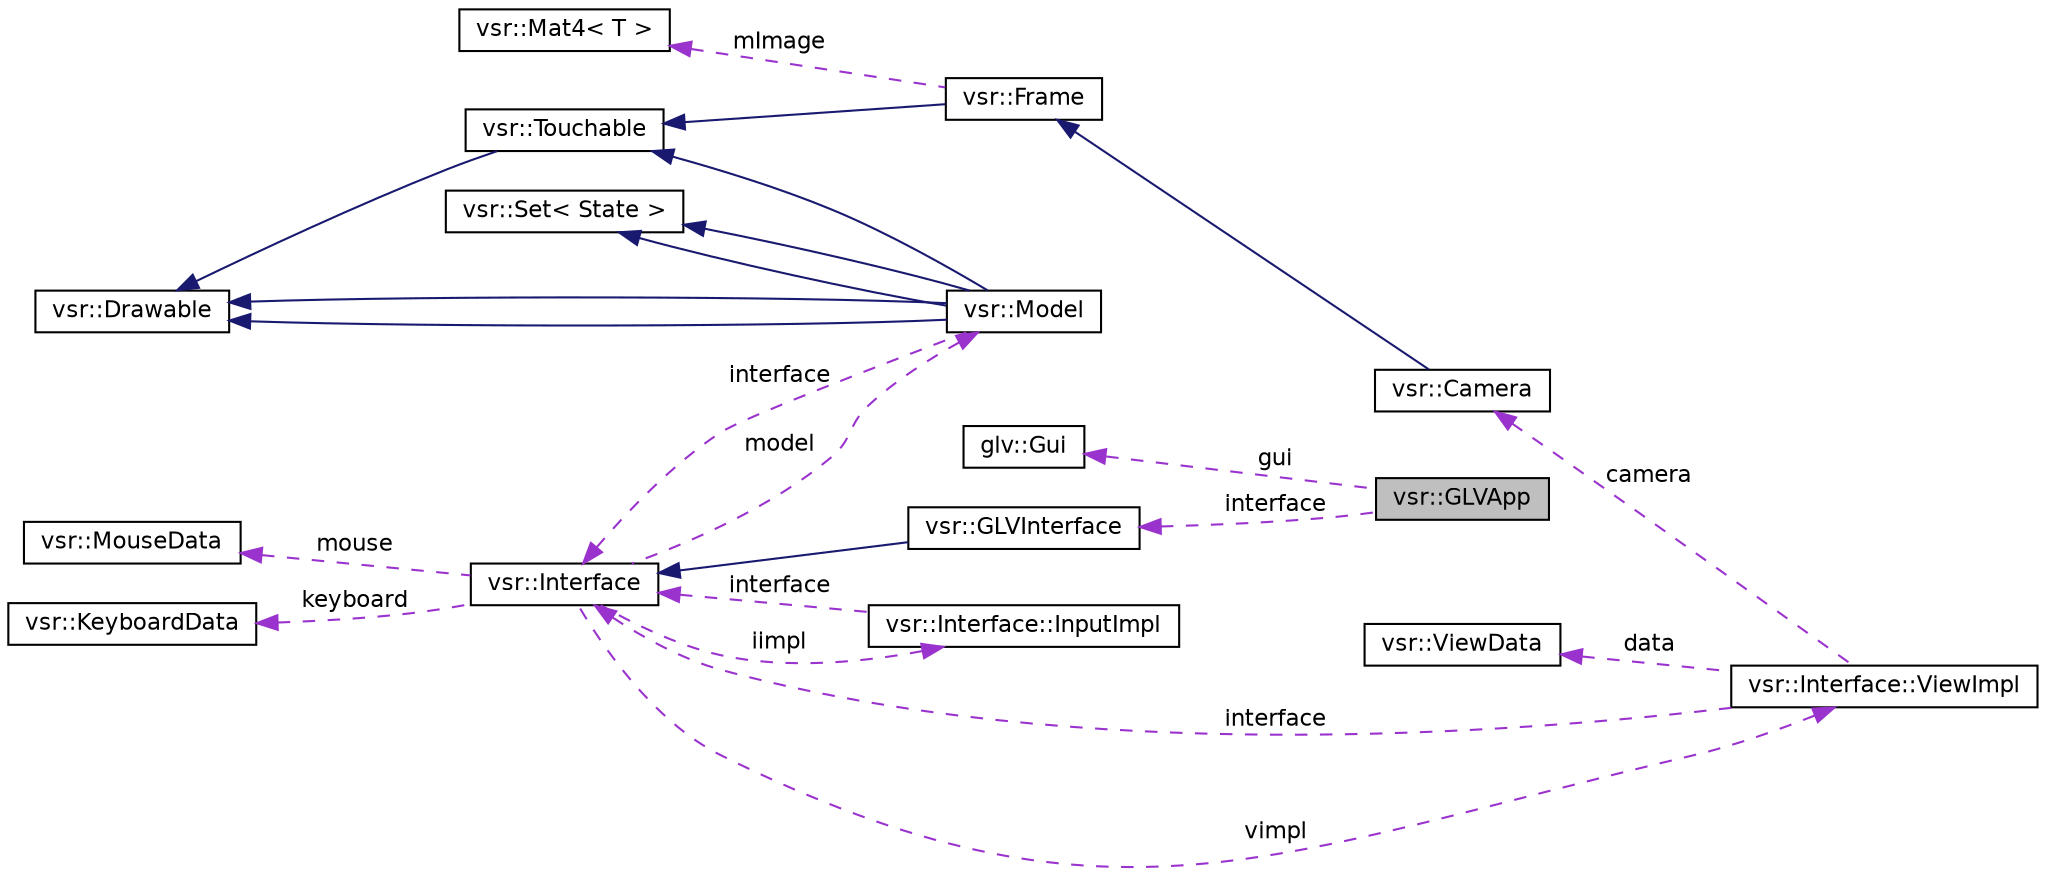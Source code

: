digraph G
{
  edge [fontname="Helvetica",fontsize="11",labelfontname="Helvetica",labelfontsize="11"];
  node [fontname="Helvetica",fontsize="11",shape=record];
  rankdir="LR";
  Node1 [label="vsr::GLVApp",height=0.2,width=0.4,color="black", fillcolor="grey75", style="filled" fontcolor="black"];
  Node2 -> Node1 [dir="back",color="darkorchid3",fontsize="11",style="dashed",label=" gui" ,fontname="Helvetica"];
  Node2 [label="glv::Gui",height=0.2,width=0.4,color="black", fillcolor="white", style="filled",URL="$classglv_1_1_gui.html"];
  Node3 -> Node1 [dir="back",color="darkorchid3",fontsize="11",style="dashed",label=" interface" ,fontname="Helvetica"];
  Node3 [label="vsr::GLVInterface",height=0.2,width=0.4,color="black", fillcolor="white", style="filled",URL="$classvsr_1_1_g_l_v_interface.html"];
  Node4 -> Node3 [dir="back",color="midnightblue",fontsize="11",style="solid",fontname="Helvetica"];
  Node4 [label="vsr::Interface",height=0.2,width=0.4,color="black", fillcolor="white", style="filled",URL="$classvsr_1_1_interface.html"];
  Node5 -> Node4 [dir="back",color="darkorchid3",fontsize="11",style="dashed",label=" iimpl" ,fontname="Helvetica"];
  Node5 [label="vsr::Interface::InputImpl",height=0.2,width=0.4,color="black", fillcolor="white", style="filled",URL="$structvsr_1_1_interface_1_1_input_impl.html"];
  Node4 -> Node5 [dir="back",color="darkorchid3",fontsize="11",style="dashed",label=" interface" ,fontname="Helvetica"];
  Node6 -> Node4 [dir="back",color="darkorchid3",fontsize="11",style="dashed",label=" mouse" ,fontname="Helvetica"];
  Node6 [label="vsr::MouseData",height=0.2,width=0.4,color="black", fillcolor="white", style="filled",URL="$structvsr_1_1_mouse_data.html"];
  Node7 -> Node4 [dir="back",color="darkorchid3",fontsize="11",style="dashed",label=" keyboard" ,fontname="Helvetica"];
  Node7 [label="vsr::KeyboardData",height=0.2,width=0.4,color="black", fillcolor="white", style="filled",URL="$structvsr_1_1_keyboard_data.html"];
  Node8 -> Node4 [dir="back",color="darkorchid3",fontsize="11",style="dashed",label=" model" ,fontname="Helvetica"];
  Node8 [label="vsr::Model",height=0.2,width=0.4,color="black", fillcolor="white", style="filled",URL="$classvsr_1_1_model.html"];
  Node9 -> Node8 [dir="back",color="midnightblue",fontsize="11",style="solid",fontname="Helvetica"];
  Node9 [label="vsr::Set\< State \>",height=0.2,width=0.4,color="black", fillcolor="white", style="filled",URL="$classvsr_1_1_set.html"];
  Node10 -> Node8 [dir="back",color="midnightblue",fontsize="11",style="solid",fontname="Helvetica"];
  Node10 [label="vsr::Drawable",height=0.2,width=0.4,color="black", fillcolor="white", style="filled",URL="$classvsr_1_1_drawable.html"];
  Node9 -> Node8 [dir="back",color="midnightblue",fontsize="11",style="solid",fontname="Helvetica"];
  Node10 -> Node8 [dir="back",color="midnightblue",fontsize="11",style="solid",fontname="Helvetica"];
  Node11 -> Node8 [dir="back",color="midnightblue",fontsize="11",style="solid",fontname="Helvetica"];
  Node11 [label="vsr::Touchable",height=0.2,width=0.4,color="black", fillcolor="white", style="filled",URL="$classvsr_1_1_touchable.html"];
  Node10 -> Node11 [dir="back",color="midnightblue",fontsize="11",style="solid",fontname="Helvetica"];
  Node4 -> Node8 [dir="back",color="darkorchid3",fontsize="11",style="dashed",label=" interface" ,fontname="Helvetica"];
  Node12 -> Node4 [dir="back",color="darkorchid3",fontsize="11",style="dashed",label=" vimpl" ,fontname="Helvetica"];
  Node12 [label="vsr::Interface::ViewImpl",height=0.2,width=0.4,color="black", fillcolor="white", style="filled",URL="$structvsr_1_1_interface_1_1_view_impl.html"];
  Node13 -> Node12 [dir="back",color="darkorchid3",fontsize="11",style="dashed",label=" camera" ,fontname="Helvetica"];
  Node13 [label="vsr::Camera",height=0.2,width=0.4,color="black", fillcolor="white", style="filled",URL="$classvsr_1_1_camera.html"];
  Node14 -> Node13 [dir="back",color="midnightblue",fontsize="11",style="solid",fontname="Helvetica"];
  Node14 [label="vsr::Frame",height=0.2,width=0.4,color="black", fillcolor="white", style="filled",URL="$classvsr_1_1_frame.html"];
  Node11 -> Node14 [dir="back",color="midnightblue",fontsize="11",style="solid",fontname="Helvetica"];
  Node15 -> Node14 [dir="back",color="darkorchid3",fontsize="11",style="dashed",label=" mImage" ,fontname="Helvetica"];
  Node15 [label="vsr::Mat4\< T \>",height=0.2,width=0.4,color="black", fillcolor="white", style="filled",URL="$classvsr_1_1_mat4.html"];
  Node16 -> Node12 [dir="back",color="darkorchid3",fontsize="11",style="dashed",label=" data" ,fontname="Helvetica"];
  Node16 [label="vsr::ViewData",height=0.2,width=0.4,color="black", fillcolor="white", style="filled",URL="$structvsr_1_1_view_data.html"];
  Node4 -> Node12 [dir="back",color="darkorchid3",fontsize="11",style="dashed",label=" interface" ,fontname="Helvetica"];
}
